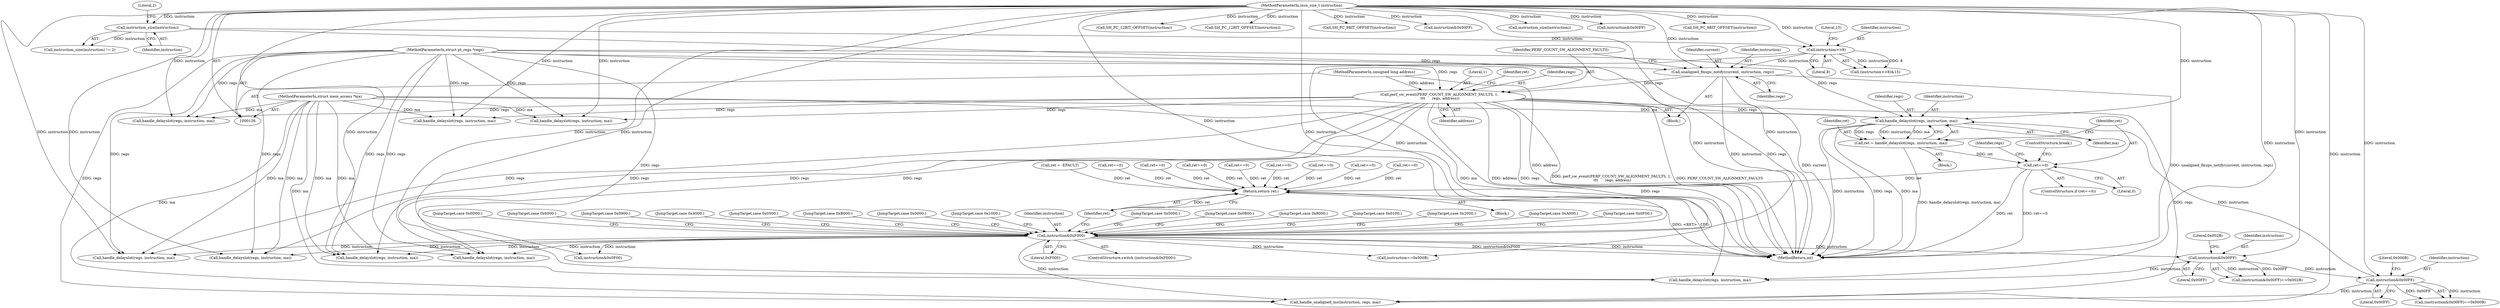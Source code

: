digraph "0_linux_a8b0ca17b80e92faab46ee7179ba9e99ccb61233_23@pointer" {
"1000304" [label="(Call,handle_delayslot(regs, instruction, ma))"];
"1000166" [label="(Call,perf_sw_event(PERF_COUNT_SW_ALIGNMENT_FAULTS, 1,\n \t\t\t      regs, address))"];
"1000162" [label="(Call,unaligned_fixups_notify(current, instruction, regs))"];
"1000147" [label="(Call,instruction>>8)"];
"1000138" [label="(Call,instruction_size(instruction))"];
"1000127" [label="(MethodParameterIn,insn_size_t instruction)"];
"1000128" [label="(MethodParameterIn,struct pt_regs *regs)"];
"1000131" [label="(MethodParameterIn,unsigned long address)"];
"1000297" [label="(Call,instruction&0x00FF)"];
"1000274" [label="(Call,instruction&0x00FF)"];
"1000176" [label="(Call,instruction&0xF000)"];
"1000129" [label="(MethodParameterIn,struct mem_access *ma)"];
"1000302" [label="(Call,ret = handle_delayslot(regs, instruction, ma))"];
"1000309" [label="(Call,ret==0)"];
"1000462" [label="(Return,return ret;)"];
"1000281" [label="(Call,handle_delayslot(regs, instruction, ma))"];
"1000175" [label="(ControlStructure,switch (instruction&0xF000))"];
"1000296" [label="(Call,(instruction&0x00FF)==0x000B)"];
"1000180" [label="(JumpTarget,case 0x0000:)"];
"1000140" [label="(Literal,2)"];
"1000330" [label="(ControlStructure,break;)"];
"1000462" [label="(Return,return ret;)"];
"1000267" [label="(JumpTarget,case 0x1000:)"];
"1000300" [label="(Literal,0x000B)"];
"1000177" [label="(Identifier,instruction)"];
"1000150" [label="(Literal,15)"];
"1000169" [label="(Identifier,regs)"];
"1000331" [label="(JumpTarget,case 0x5000:)"];
"1000297" [label="(Call,instruction&0x00FF)"];
"1000276" [label="(Literal,0x00FF)"];
"1000193" [label="(Call,ret==0)"];
"1000345" [label="(JumpTarget,case 0x0B00:)"];
"1000277" [label="(Literal,0x002B)"];
"1000166" [label="(Call,perf_sw_event(PERF_COUNT_SW_ALIGNMENT_FAULTS, 1,\n \t\t\t      regs, address))"];
"1000335" [label="(JumpTarget,case 0x8000:)"];
"1000302" [label="(Call,ret = handle_delayslot(regs, instruction, ma))"];
"1000213" [label="(Call,handle_delayslot(regs, instruction, ma))"];
"1000385" [label="(Call,handle_delayslot(regs, instruction, ma))"];
"1000182" [label="(Call,instruction==0x000B)"];
"1000350" [label="(Call,handle_delayslot(regs, instruction, ma))"];
"1000424" [label="(Call,ret==0)"];
"1000162" [label="(Call,unaligned_fixups_notify(current, instruction, regs))"];
"1000163" [label="(Identifier,current)"];
"1000129" [label="(MethodParameterIn,struct mem_access *ma)"];
"1000176" [label="(Call,instruction&0xF000)"];
"1000147" [label="(Call,instruction>>8)"];
"1000275" [label="(Identifier,instruction)"];
"1000274" [label="(Call,instruction&0x00FF)"];
"1000442" [label="(Call,ret==0)"];
"1000298" [label="(Identifier,instruction)"];
"1000431" [label="(Call,SH_PC_12BIT_OFFSET(instruction))"];
"1000305" [label="(Identifier,regs)"];
"1000128" [label="(MethodParameterIn,struct pt_regs *regs)"];
"1000238" [label="(Call,handle_delayslot(regs, instruction, ma))"];
"1000303" [label="(Identifier,ret)"];
"1000341" [label="(JumpTarget,case 0x0100:)"];
"1000132" [label="(Block,)"];
"1000463" [label="(Identifier,ret)"];
"1000137" [label="(Call,instruction_size(instruction) != 2)"];
"1000269" [label="(JumpTarget,case 0x2000:)"];
"1000171" [label="(Call,ret = -EFAULT)"];
"1000188" [label="(Call,handle_delayslot(regs, instruction, ma))"];
"1000459" [label="(Call,SH_PC_12BIT_OFFSET(instruction))"];
"1000416" [label="(JumpTarget,case 0xA000:)"];
"1000483" [label="(MethodReturn,int)"];
"1000337" [label="(Call,instruction&0x0F00)"];
"1000138" [label="(Call,instruction_size(instruction))"];
"1000315" [label="(Identifier,regs)"];
"1000412" [label="(Call,SH_PC_8BIT_OFFSET(instruction))"];
"1000170" [label="(Identifier,address)"];
"1000308" [label="(ControlStructure,if (ret==0))"];
"1000206" [label="(Call,instruction&0x00FF)"];
"1000164" [label="(Identifier,instruction)"];
"1000311" [label="(Literal,0)"];
"1000347" [label="(JumpTarget,case 0x0F00:)"];
"1000310" [label="(Identifier,ret)"];
"1000165" [label="(Identifier,regs)"];
"1000382" [label="(JumpTarget,case 0x0D00:)"];
"1000309" [label="(Call,ret==0)"];
"1000149" [label="(Literal,8)"];
"1000479" [label="(Call,instruction_size(instruction))"];
"1000333" [label="(JumpTarget,case 0x6000:)"];
"1000304" [label="(Call,handle_delayslot(regs, instruction, ma))"];
"1000437" [label="(Call,handle_delayslot(regs, instruction, ma))"];
"1000231" [label="(Call,instruction&0x00FF)"];
"1000167" [label="(Identifier,PERF_COUNT_SW_ALIGNMENT_FAULTS)"];
"1000127" [label="(MethodParameterIn,insn_size_t instruction)"];
"1000307" [label="(Identifier,ma)"];
"1000148" [label="(Identifier,instruction)"];
"1000390" [label="(Call,ret==0)"];
"1000286" [label="(Call,ret==0)"];
"1000146" [label="(Call,(instruction>>8)&15)"];
"1000380" [label="(JumpTarget,case 0x0900:)"];
"1000243" [label="(Call,ret==0)"];
"1000299" [label="(Literal,0x00FF)"];
"1000168" [label="(Literal,1)"];
"1000273" [label="(Call,(instruction&0x00FF)==0x002B)"];
"1000161" [label="(Block,)"];
"1000301" [label="(Block,)"];
"1000467" [label="(Call,handle_unaligned_ins(instruction, regs, ma))"];
"1000355" [label="(Call,ret==0)"];
"1000377" [label="(Call,SH_PC_8BIT_OFFSET(instruction))"];
"1000131" [label="(MethodParameterIn,unsigned long address)"];
"1000271" [label="(JumpTarget,case 0x4000:)"];
"1000178" [label="(Literal,0xF000)"];
"1000306" [label="(Identifier,instruction)"];
"1000139" [label="(Identifier,instruction)"];
"1000419" [label="(Call,handle_delayslot(regs, instruction, ma))"];
"1000343" [label="(JumpTarget,case 0x0500:)"];
"1000434" [label="(JumpTarget,case 0xB000:)"];
"1000218" [label="(Call,ret==0)"];
"1000172" [label="(Identifier,ret)"];
"1000304" -> "1000302"  [label="AST: "];
"1000304" -> "1000307"  [label="CFG: "];
"1000305" -> "1000304"  [label="AST: "];
"1000306" -> "1000304"  [label="AST: "];
"1000307" -> "1000304"  [label="AST: "];
"1000302" -> "1000304"  [label="CFG: "];
"1000304" -> "1000483"  [label="DDG: regs"];
"1000304" -> "1000483"  [label="DDG: ma"];
"1000304" -> "1000483"  [label="DDG: instruction"];
"1000304" -> "1000302"  [label="DDG: regs"];
"1000304" -> "1000302"  [label="DDG: instruction"];
"1000304" -> "1000302"  [label="DDG: ma"];
"1000166" -> "1000304"  [label="DDG: regs"];
"1000128" -> "1000304"  [label="DDG: regs"];
"1000297" -> "1000304"  [label="DDG: instruction"];
"1000127" -> "1000304"  [label="DDG: instruction"];
"1000129" -> "1000304"  [label="DDG: ma"];
"1000166" -> "1000161"  [label="AST: "];
"1000166" -> "1000170"  [label="CFG: "];
"1000167" -> "1000166"  [label="AST: "];
"1000168" -> "1000166"  [label="AST: "];
"1000169" -> "1000166"  [label="AST: "];
"1000170" -> "1000166"  [label="AST: "];
"1000172" -> "1000166"  [label="CFG: "];
"1000166" -> "1000483"  [label="DDG: regs"];
"1000166" -> "1000483"  [label="DDG: perf_sw_event(PERF_COUNT_SW_ALIGNMENT_FAULTS, 1,\n \t\t\t      regs, address)"];
"1000166" -> "1000483"  [label="DDG: PERF_COUNT_SW_ALIGNMENT_FAULTS"];
"1000166" -> "1000483"  [label="DDG: address"];
"1000162" -> "1000166"  [label="DDG: regs"];
"1000128" -> "1000166"  [label="DDG: regs"];
"1000131" -> "1000166"  [label="DDG: address"];
"1000166" -> "1000188"  [label="DDG: regs"];
"1000166" -> "1000213"  [label="DDG: regs"];
"1000166" -> "1000238"  [label="DDG: regs"];
"1000166" -> "1000281"  [label="DDG: regs"];
"1000166" -> "1000350"  [label="DDG: regs"];
"1000166" -> "1000385"  [label="DDG: regs"];
"1000166" -> "1000419"  [label="DDG: regs"];
"1000166" -> "1000437"  [label="DDG: regs"];
"1000166" -> "1000467"  [label="DDG: regs"];
"1000162" -> "1000161"  [label="AST: "];
"1000162" -> "1000165"  [label="CFG: "];
"1000163" -> "1000162"  [label="AST: "];
"1000164" -> "1000162"  [label="AST: "];
"1000165" -> "1000162"  [label="AST: "];
"1000167" -> "1000162"  [label="CFG: "];
"1000162" -> "1000483"  [label="DDG: current"];
"1000162" -> "1000483"  [label="DDG: unaligned_fixups_notify(current, instruction, regs)"];
"1000147" -> "1000162"  [label="DDG: instruction"];
"1000127" -> "1000162"  [label="DDG: instruction"];
"1000128" -> "1000162"  [label="DDG: regs"];
"1000162" -> "1000176"  [label="DDG: instruction"];
"1000147" -> "1000146"  [label="AST: "];
"1000147" -> "1000149"  [label="CFG: "];
"1000148" -> "1000147"  [label="AST: "];
"1000149" -> "1000147"  [label="AST: "];
"1000150" -> "1000147"  [label="CFG: "];
"1000147" -> "1000146"  [label="DDG: instruction"];
"1000147" -> "1000146"  [label="DDG: 8"];
"1000138" -> "1000147"  [label="DDG: instruction"];
"1000127" -> "1000147"  [label="DDG: instruction"];
"1000147" -> "1000176"  [label="DDG: instruction"];
"1000138" -> "1000137"  [label="AST: "];
"1000138" -> "1000139"  [label="CFG: "];
"1000139" -> "1000138"  [label="AST: "];
"1000140" -> "1000138"  [label="CFG: "];
"1000138" -> "1000483"  [label="DDG: instruction"];
"1000138" -> "1000137"  [label="DDG: instruction"];
"1000127" -> "1000138"  [label="DDG: instruction"];
"1000127" -> "1000126"  [label="AST: "];
"1000127" -> "1000483"  [label="DDG: instruction"];
"1000127" -> "1000176"  [label="DDG: instruction"];
"1000127" -> "1000182"  [label="DDG: instruction"];
"1000127" -> "1000188"  [label="DDG: instruction"];
"1000127" -> "1000206"  [label="DDG: instruction"];
"1000127" -> "1000213"  [label="DDG: instruction"];
"1000127" -> "1000231"  [label="DDG: instruction"];
"1000127" -> "1000238"  [label="DDG: instruction"];
"1000127" -> "1000274"  [label="DDG: instruction"];
"1000127" -> "1000281"  [label="DDG: instruction"];
"1000127" -> "1000297"  [label="DDG: instruction"];
"1000127" -> "1000337"  [label="DDG: instruction"];
"1000127" -> "1000350"  [label="DDG: instruction"];
"1000127" -> "1000377"  [label="DDG: instruction"];
"1000127" -> "1000385"  [label="DDG: instruction"];
"1000127" -> "1000412"  [label="DDG: instruction"];
"1000127" -> "1000419"  [label="DDG: instruction"];
"1000127" -> "1000431"  [label="DDG: instruction"];
"1000127" -> "1000437"  [label="DDG: instruction"];
"1000127" -> "1000459"  [label="DDG: instruction"];
"1000127" -> "1000467"  [label="DDG: instruction"];
"1000127" -> "1000479"  [label="DDG: instruction"];
"1000128" -> "1000126"  [label="AST: "];
"1000128" -> "1000483"  [label="DDG: regs"];
"1000128" -> "1000188"  [label="DDG: regs"];
"1000128" -> "1000213"  [label="DDG: regs"];
"1000128" -> "1000238"  [label="DDG: regs"];
"1000128" -> "1000281"  [label="DDG: regs"];
"1000128" -> "1000350"  [label="DDG: regs"];
"1000128" -> "1000385"  [label="DDG: regs"];
"1000128" -> "1000419"  [label="DDG: regs"];
"1000128" -> "1000437"  [label="DDG: regs"];
"1000128" -> "1000467"  [label="DDG: regs"];
"1000131" -> "1000126"  [label="AST: "];
"1000131" -> "1000483"  [label="DDG: address"];
"1000297" -> "1000296"  [label="AST: "];
"1000297" -> "1000299"  [label="CFG: "];
"1000298" -> "1000297"  [label="AST: "];
"1000299" -> "1000297"  [label="AST: "];
"1000300" -> "1000297"  [label="CFG: "];
"1000297" -> "1000296"  [label="DDG: instruction"];
"1000297" -> "1000296"  [label="DDG: 0x00FF"];
"1000274" -> "1000297"  [label="DDG: instruction"];
"1000297" -> "1000467"  [label="DDG: instruction"];
"1000274" -> "1000273"  [label="AST: "];
"1000274" -> "1000276"  [label="CFG: "];
"1000275" -> "1000274"  [label="AST: "];
"1000276" -> "1000274"  [label="AST: "];
"1000277" -> "1000274"  [label="CFG: "];
"1000274" -> "1000273"  [label="DDG: instruction"];
"1000274" -> "1000273"  [label="DDG: 0x00FF"];
"1000176" -> "1000274"  [label="DDG: instruction"];
"1000274" -> "1000281"  [label="DDG: instruction"];
"1000176" -> "1000175"  [label="AST: "];
"1000176" -> "1000178"  [label="CFG: "];
"1000177" -> "1000176"  [label="AST: "];
"1000178" -> "1000176"  [label="AST: "];
"1000180" -> "1000176"  [label="CFG: "];
"1000267" -> "1000176"  [label="CFG: "];
"1000269" -> "1000176"  [label="CFG: "];
"1000271" -> "1000176"  [label="CFG: "];
"1000331" -> "1000176"  [label="CFG: "];
"1000333" -> "1000176"  [label="CFG: "];
"1000335" -> "1000176"  [label="CFG: "];
"1000341" -> "1000176"  [label="CFG: "];
"1000343" -> "1000176"  [label="CFG: "];
"1000345" -> "1000176"  [label="CFG: "];
"1000347" -> "1000176"  [label="CFG: "];
"1000380" -> "1000176"  [label="CFG: "];
"1000382" -> "1000176"  [label="CFG: "];
"1000416" -> "1000176"  [label="CFG: "];
"1000434" -> "1000176"  [label="CFG: "];
"1000463" -> "1000176"  [label="CFG: "];
"1000176" -> "1000483"  [label="DDG: instruction&0xF000"];
"1000176" -> "1000483"  [label="DDG: instruction"];
"1000176" -> "1000182"  [label="DDG: instruction"];
"1000176" -> "1000337"  [label="DDG: instruction"];
"1000176" -> "1000350"  [label="DDG: instruction"];
"1000176" -> "1000385"  [label="DDG: instruction"];
"1000176" -> "1000419"  [label="DDG: instruction"];
"1000176" -> "1000437"  [label="DDG: instruction"];
"1000176" -> "1000467"  [label="DDG: instruction"];
"1000129" -> "1000126"  [label="AST: "];
"1000129" -> "1000483"  [label="DDG: ma"];
"1000129" -> "1000188"  [label="DDG: ma"];
"1000129" -> "1000213"  [label="DDG: ma"];
"1000129" -> "1000238"  [label="DDG: ma"];
"1000129" -> "1000281"  [label="DDG: ma"];
"1000129" -> "1000350"  [label="DDG: ma"];
"1000129" -> "1000385"  [label="DDG: ma"];
"1000129" -> "1000419"  [label="DDG: ma"];
"1000129" -> "1000437"  [label="DDG: ma"];
"1000129" -> "1000467"  [label="DDG: ma"];
"1000302" -> "1000301"  [label="AST: "];
"1000303" -> "1000302"  [label="AST: "];
"1000310" -> "1000302"  [label="CFG: "];
"1000302" -> "1000483"  [label="DDG: handle_delayslot(regs, instruction, ma)"];
"1000302" -> "1000309"  [label="DDG: ret"];
"1000309" -> "1000308"  [label="AST: "];
"1000309" -> "1000311"  [label="CFG: "];
"1000310" -> "1000309"  [label="AST: "];
"1000311" -> "1000309"  [label="AST: "];
"1000315" -> "1000309"  [label="CFG: "];
"1000330" -> "1000309"  [label="CFG: "];
"1000309" -> "1000483"  [label="DDG: ret"];
"1000309" -> "1000483"  [label="DDG: ret==0"];
"1000309" -> "1000462"  [label="DDG: ret"];
"1000462" -> "1000132"  [label="AST: "];
"1000462" -> "1000463"  [label="CFG: "];
"1000463" -> "1000462"  [label="AST: "];
"1000483" -> "1000462"  [label="CFG: "];
"1000462" -> "1000483"  [label="DDG: <RET>"];
"1000463" -> "1000462"  [label="DDG: ret"];
"1000355" -> "1000462"  [label="DDG: ret"];
"1000171" -> "1000462"  [label="DDG: ret"];
"1000193" -> "1000462"  [label="DDG: ret"];
"1000442" -> "1000462"  [label="DDG: ret"];
"1000286" -> "1000462"  [label="DDG: ret"];
"1000218" -> "1000462"  [label="DDG: ret"];
"1000424" -> "1000462"  [label="DDG: ret"];
"1000243" -> "1000462"  [label="DDG: ret"];
"1000390" -> "1000462"  [label="DDG: ret"];
}

